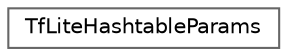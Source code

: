 digraph "Graphical Class Hierarchy"
{
 // LATEX_PDF_SIZE
  bgcolor="transparent";
  edge [fontname=Helvetica,fontsize=10,labelfontname=Helvetica,labelfontsize=10];
  node [fontname=Helvetica,fontsize=10,shape=box,height=0.2,width=0.4];
  rankdir="LR";
  Node0 [id="Node000000",label="TfLiteHashtableParams",height=0.2,width=0.4,color="grey40", fillcolor="white", style="filled",URL="$struct_tf_lite_hashtable_params.html",tooltip=" "];
}
